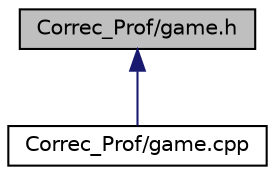digraph "Correc_Prof/game.h"
{
 // LATEX_PDF_SIZE
  edge [fontname="Helvetica",fontsize="10",labelfontname="Helvetica",labelfontsize="10"];
  node [fontname="Helvetica",fontsize="10",shape=record];
  Node1 [label="Correc_Prof/game.h",height=0.2,width=0.4,color="black", fillcolor="grey75", style="filled", fontcolor="black",tooltip="Set of usefull functions for the game."];
  Node1 -> Node2 [dir="back",color="midnightblue",fontsize="10",style="solid",fontname="Helvetica"];
  Node2 [label="Correc_Prof/game.cpp",height=0.2,width=0.4,color="black", fillcolor="white", style="filled",URL="$game_8cpp_source.html",tooltip=" "];
}
